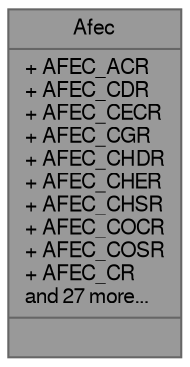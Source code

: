 digraph "Afec"
{
 // LATEX_PDF_SIZE
  bgcolor="transparent";
  edge [fontname=FreeSans,fontsize=10,labelfontname=FreeSans,labelfontsize=10];
  node [fontname=FreeSans,fontsize=10,shape=box,height=0.2,width=0.4];
  Node1 [shape=record,label="{Afec\n|+ AFEC_ACR\l+ AFEC_CDR\l+ AFEC_CECR\l+ AFEC_CGR\l+ AFEC_CHDR\l+ AFEC_CHER\l+ AFEC_CHSR\l+ AFEC_COCR\l+ AFEC_COSR\l+ AFEC_CR\land 27 more...\l|}",height=0.2,width=0.4,color="gray40", fillcolor="grey60", style="filled", fontcolor="black",tooltip="Afec hardware registers."];
}
